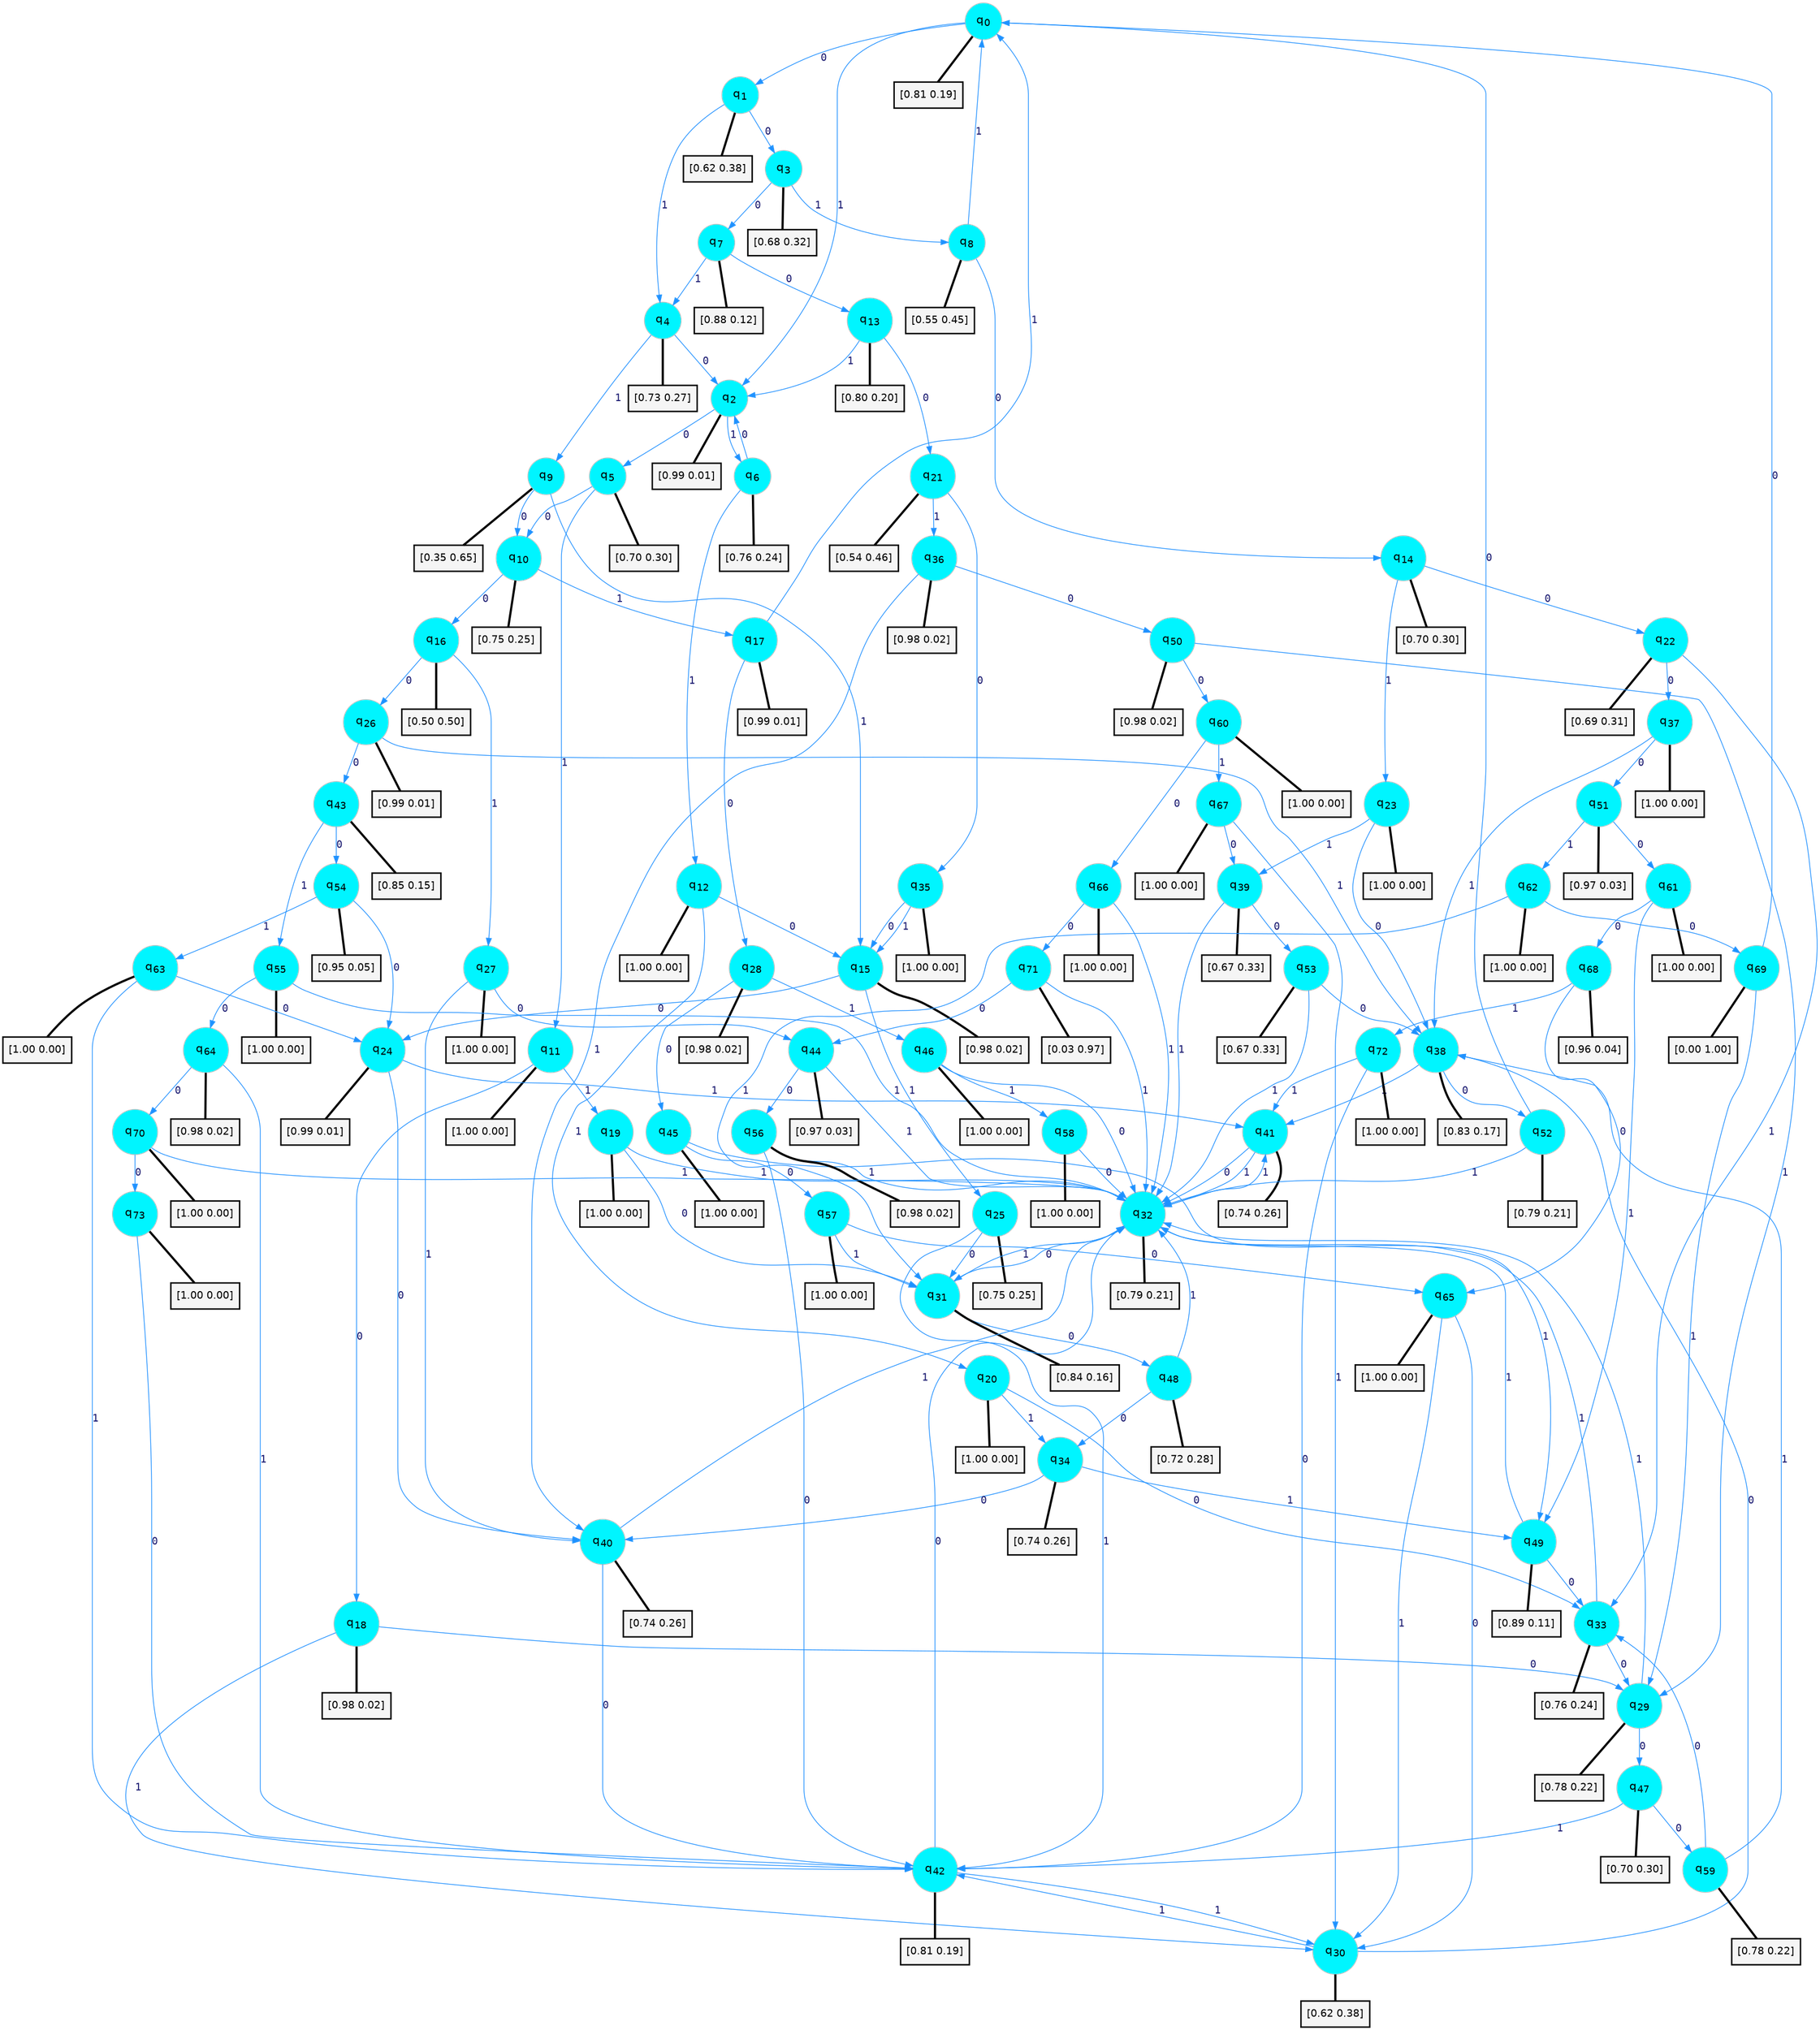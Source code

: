 digraph G {
graph [
bgcolor=transparent, dpi=300, rankdir=TD, size="40,25"];
node [
color=gray, fillcolor=turquoise1, fontcolor=black, fontname=Helvetica, fontsize=16, fontweight=bold, shape=circle, style=filled];
edge [
arrowsize=1, color=dodgerblue1, fontcolor=midnightblue, fontname=courier, fontweight=bold, penwidth=1, style=solid, weight=20];
0[label=<q<SUB>0</SUB>>];
1[label=<q<SUB>1</SUB>>];
2[label=<q<SUB>2</SUB>>];
3[label=<q<SUB>3</SUB>>];
4[label=<q<SUB>4</SUB>>];
5[label=<q<SUB>5</SUB>>];
6[label=<q<SUB>6</SUB>>];
7[label=<q<SUB>7</SUB>>];
8[label=<q<SUB>8</SUB>>];
9[label=<q<SUB>9</SUB>>];
10[label=<q<SUB>10</SUB>>];
11[label=<q<SUB>11</SUB>>];
12[label=<q<SUB>12</SUB>>];
13[label=<q<SUB>13</SUB>>];
14[label=<q<SUB>14</SUB>>];
15[label=<q<SUB>15</SUB>>];
16[label=<q<SUB>16</SUB>>];
17[label=<q<SUB>17</SUB>>];
18[label=<q<SUB>18</SUB>>];
19[label=<q<SUB>19</SUB>>];
20[label=<q<SUB>20</SUB>>];
21[label=<q<SUB>21</SUB>>];
22[label=<q<SUB>22</SUB>>];
23[label=<q<SUB>23</SUB>>];
24[label=<q<SUB>24</SUB>>];
25[label=<q<SUB>25</SUB>>];
26[label=<q<SUB>26</SUB>>];
27[label=<q<SUB>27</SUB>>];
28[label=<q<SUB>28</SUB>>];
29[label=<q<SUB>29</SUB>>];
30[label=<q<SUB>30</SUB>>];
31[label=<q<SUB>31</SUB>>];
32[label=<q<SUB>32</SUB>>];
33[label=<q<SUB>33</SUB>>];
34[label=<q<SUB>34</SUB>>];
35[label=<q<SUB>35</SUB>>];
36[label=<q<SUB>36</SUB>>];
37[label=<q<SUB>37</SUB>>];
38[label=<q<SUB>38</SUB>>];
39[label=<q<SUB>39</SUB>>];
40[label=<q<SUB>40</SUB>>];
41[label=<q<SUB>41</SUB>>];
42[label=<q<SUB>42</SUB>>];
43[label=<q<SUB>43</SUB>>];
44[label=<q<SUB>44</SUB>>];
45[label=<q<SUB>45</SUB>>];
46[label=<q<SUB>46</SUB>>];
47[label=<q<SUB>47</SUB>>];
48[label=<q<SUB>48</SUB>>];
49[label=<q<SUB>49</SUB>>];
50[label=<q<SUB>50</SUB>>];
51[label=<q<SUB>51</SUB>>];
52[label=<q<SUB>52</SUB>>];
53[label=<q<SUB>53</SUB>>];
54[label=<q<SUB>54</SUB>>];
55[label=<q<SUB>55</SUB>>];
56[label=<q<SUB>56</SUB>>];
57[label=<q<SUB>57</SUB>>];
58[label=<q<SUB>58</SUB>>];
59[label=<q<SUB>59</SUB>>];
60[label=<q<SUB>60</SUB>>];
61[label=<q<SUB>61</SUB>>];
62[label=<q<SUB>62</SUB>>];
63[label=<q<SUB>63</SUB>>];
64[label=<q<SUB>64</SUB>>];
65[label=<q<SUB>65</SUB>>];
66[label=<q<SUB>66</SUB>>];
67[label=<q<SUB>67</SUB>>];
68[label=<q<SUB>68</SUB>>];
69[label=<q<SUB>69</SUB>>];
70[label=<q<SUB>70</SUB>>];
71[label=<q<SUB>71</SUB>>];
72[label=<q<SUB>72</SUB>>];
73[label=<q<SUB>73</SUB>>];
74[label="[0.81 0.19]", shape=box,fontcolor=black, fontname=Helvetica, fontsize=14, penwidth=2, fillcolor=whitesmoke,color=black];
75[label="[0.62 0.38]", shape=box,fontcolor=black, fontname=Helvetica, fontsize=14, penwidth=2, fillcolor=whitesmoke,color=black];
76[label="[0.99 0.01]", shape=box,fontcolor=black, fontname=Helvetica, fontsize=14, penwidth=2, fillcolor=whitesmoke,color=black];
77[label="[0.68 0.32]", shape=box,fontcolor=black, fontname=Helvetica, fontsize=14, penwidth=2, fillcolor=whitesmoke,color=black];
78[label="[0.73 0.27]", shape=box,fontcolor=black, fontname=Helvetica, fontsize=14, penwidth=2, fillcolor=whitesmoke,color=black];
79[label="[0.70 0.30]", shape=box,fontcolor=black, fontname=Helvetica, fontsize=14, penwidth=2, fillcolor=whitesmoke,color=black];
80[label="[0.76 0.24]", shape=box,fontcolor=black, fontname=Helvetica, fontsize=14, penwidth=2, fillcolor=whitesmoke,color=black];
81[label="[0.88 0.12]", shape=box,fontcolor=black, fontname=Helvetica, fontsize=14, penwidth=2, fillcolor=whitesmoke,color=black];
82[label="[0.55 0.45]", shape=box,fontcolor=black, fontname=Helvetica, fontsize=14, penwidth=2, fillcolor=whitesmoke,color=black];
83[label="[0.35 0.65]", shape=box,fontcolor=black, fontname=Helvetica, fontsize=14, penwidth=2, fillcolor=whitesmoke,color=black];
84[label="[0.75 0.25]", shape=box,fontcolor=black, fontname=Helvetica, fontsize=14, penwidth=2, fillcolor=whitesmoke,color=black];
85[label="[1.00 0.00]", shape=box,fontcolor=black, fontname=Helvetica, fontsize=14, penwidth=2, fillcolor=whitesmoke,color=black];
86[label="[1.00 0.00]", shape=box,fontcolor=black, fontname=Helvetica, fontsize=14, penwidth=2, fillcolor=whitesmoke,color=black];
87[label="[0.80 0.20]", shape=box,fontcolor=black, fontname=Helvetica, fontsize=14, penwidth=2, fillcolor=whitesmoke,color=black];
88[label="[0.70 0.30]", shape=box,fontcolor=black, fontname=Helvetica, fontsize=14, penwidth=2, fillcolor=whitesmoke,color=black];
89[label="[0.98 0.02]", shape=box,fontcolor=black, fontname=Helvetica, fontsize=14, penwidth=2, fillcolor=whitesmoke,color=black];
90[label="[0.50 0.50]", shape=box,fontcolor=black, fontname=Helvetica, fontsize=14, penwidth=2, fillcolor=whitesmoke,color=black];
91[label="[0.99 0.01]", shape=box,fontcolor=black, fontname=Helvetica, fontsize=14, penwidth=2, fillcolor=whitesmoke,color=black];
92[label="[0.98 0.02]", shape=box,fontcolor=black, fontname=Helvetica, fontsize=14, penwidth=2, fillcolor=whitesmoke,color=black];
93[label="[1.00 0.00]", shape=box,fontcolor=black, fontname=Helvetica, fontsize=14, penwidth=2, fillcolor=whitesmoke,color=black];
94[label="[1.00 0.00]", shape=box,fontcolor=black, fontname=Helvetica, fontsize=14, penwidth=2, fillcolor=whitesmoke,color=black];
95[label="[0.54 0.46]", shape=box,fontcolor=black, fontname=Helvetica, fontsize=14, penwidth=2, fillcolor=whitesmoke,color=black];
96[label="[0.69 0.31]", shape=box,fontcolor=black, fontname=Helvetica, fontsize=14, penwidth=2, fillcolor=whitesmoke,color=black];
97[label="[1.00 0.00]", shape=box,fontcolor=black, fontname=Helvetica, fontsize=14, penwidth=2, fillcolor=whitesmoke,color=black];
98[label="[0.99 0.01]", shape=box,fontcolor=black, fontname=Helvetica, fontsize=14, penwidth=2, fillcolor=whitesmoke,color=black];
99[label="[0.75 0.25]", shape=box,fontcolor=black, fontname=Helvetica, fontsize=14, penwidth=2, fillcolor=whitesmoke,color=black];
100[label="[0.99 0.01]", shape=box,fontcolor=black, fontname=Helvetica, fontsize=14, penwidth=2, fillcolor=whitesmoke,color=black];
101[label="[1.00 0.00]", shape=box,fontcolor=black, fontname=Helvetica, fontsize=14, penwidth=2, fillcolor=whitesmoke,color=black];
102[label="[0.98 0.02]", shape=box,fontcolor=black, fontname=Helvetica, fontsize=14, penwidth=2, fillcolor=whitesmoke,color=black];
103[label="[0.78 0.22]", shape=box,fontcolor=black, fontname=Helvetica, fontsize=14, penwidth=2, fillcolor=whitesmoke,color=black];
104[label="[0.62 0.38]", shape=box,fontcolor=black, fontname=Helvetica, fontsize=14, penwidth=2, fillcolor=whitesmoke,color=black];
105[label="[0.84 0.16]", shape=box,fontcolor=black, fontname=Helvetica, fontsize=14, penwidth=2, fillcolor=whitesmoke,color=black];
106[label="[0.79 0.21]", shape=box,fontcolor=black, fontname=Helvetica, fontsize=14, penwidth=2, fillcolor=whitesmoke,color=black];
107[label="[0.76 0.24]", shape=box,fontcolor=black, fontname=Helvetica, fontsize=14, penwidth=2, fillcolor=whitesmoke,color=black];
108[label="[0.74 0.26]", shape=box,fontcolor=black, fontname=Helvetica, fontsize=14, penwidth=2, fillcolor=whitesmoke,color=black];
109[label="[1.00 0.00]", shape=box,fontcolor=black, fontname=Helvetica, fontsize=14, penwidth=2, fillcolor=whitesmoke,color=black];
110[label="[0.98 0.02]", shape=box,fontcolor=black, fontname=Helvetica, fontsize=14, penwidth=2, fillcolor=whitesmoke,color=black];
111[label="[1.00 0.00]", shape=box,fontcolor=black, fontname=Helvetica, fontsize=14, penwidth=2, fillcolor=whitesmoke,color=black];
112[label="[0.83 0.17]", shape=box,fontcolor=black, fontname=Helvetica, fontsize=14, penwidth=2, fillcolor=whitesmoke,color=black];
113[label="[0.67 0.33]", shape=box,fontcolor=black, fontname=Helvetica, fontsize=14, penwidth=2, fillcolor=whitesmoke,color=black];
114[label="[0.74 0.26]", shape=box,fontcolor=black, fontname=Helvetica, fontsize=14, penwidth=2, fillcolor=whitesmoke,color=black];
115[label="[0.74 0.26]", shape=box,fontcolor=black, fontname=Helvetica, fontsize=14, penwidth=2, fillcolor=whitesmoke,color=black];
116[label="[0.81 0.19]", shape=box,fontcolor=black, fontname=Helvetica, fontsize=14, penwidth=2, fillcolor=whitesmoke,color=black];
117[label="[0.85 0.15]", shape=box,fontcolor=black, fontname=Helvetica, fontsize=14, penwidth=2, fillcolor=whitesmoke,color=black];
118[label="[0.97 0.03]", shape=box,fontcolor=black, fontname=Helvetica, fontsize=14, penwidth=2, fillcolor=whitesmoke,color=black];
119[label="[1.00 0.00]", shape=box,fontcolor=black, fontname=Helvetica, fontsize=14, penwidth=2, fillcolor=whitesmoke,color=black];
120[label="[1.00 0.00]", shape=box,fontcolor=black, fontname=Helvetica, fontsize=14, penwidth=2, fillcolor=whitesmoke,color=black];
121[label="[0.70 0.30]", shape=box,fontcolor=black, fontname=Helvetica, fontsize=14, penwidth=2, fillcolor=whitesmoke,color=black];
122[label="[0.72 0.28]", shape=box,fontcolor=black, fontname=Helvetica, fontsize=14, penwidth=2, fillcolor=whitesmoke,color=black];
123[label="[0.89 0.11]", shape=box,fontcolor=black, fontname=Helvetica, fontsize=14, penwidth=2, fillcolor=whitesmoke,color=black];
124[label="[0.98 0.02]", shape=box,fontcolor=black, fontname=Helvetica, fontsize=14, penwidth=2, fillcolor=whitesmoke,color=black];
125[label="[0.97 0.03]", shape=box,fontcolor=black, fontname=Helvetica, fontsize=14, penwidth=2, fillcolor=whitesmoke,color=black];
126[label="[0.79 0.21]", shape=box,fontcolor=black, fontname=Helvetica, fontsize=14, penwidth=2, fillcolor=whitesmoke,color=black];
127[label="[0.67 0.33]", shape=box,fontcolor=black, fontname=Helvetica, fontsize=14, penwidth=2, fillcolor=whitesmoke,color=black];
128[label="[0.95 0.05]", shape=box,fontcolor=black, fontname=Helvetica, fontsize=14, penwidth=2, fillcolor=whitesmoke,color=black];
129[label="[1.00 0.00]", shape=box,fontcolor=black, fontname=Helvetica, fontsize=14, penwidth=2, fillcolor=whitesmoke,color=black];
130[label="[0.98 0.02]", shape=box,fontcolor=black, fontname=Helvetica, fontsize=14, penwidth=2, fillcolor=whitesmoke,color=black];
131[label="[1.00 0.00]", shape=box,fontcolor=black, fontname=Helvetica, fontsize=14, penwidth=2, fillcolor=whitesmoke,color=black];
132[label="[1.00 0.00]", shape=box,fontcolor=black, fontname=Helvetica, fontsize=14, penwidth=2, fillcolor=whitesmoke,color=black];
133[label="[0.78 0.22]", shape=box,fontcolor=black, fontname=Helvetica, fontsize=14, penwidth=2, fillcolor=whitesmoke,color=black];
134[label="[1.00 0.00]", shape=box,fontcolor=black, fontname=Helvetica, fontsize=14, penwidth=2, fillcolor=whitesmoke,color=black];
135[label="[1.00 0.00]", shape=box,fontcolor=black, fontname=Helvetica, fontsize=14, penwidth=2, fillcolor=whitesmoke,color=black];
136[label="[1.00 0.00]", shape=box,fontcolor=black, fontname=Helvetica, fontsize=14, penwidth=2, fillcolor=whitesmoke,color=black];
137[label="[1.00 0.00]", shape=box,fontcolor=black, fontname=Helvetica, fontsize=14, penwidth=2, fillcolor=whitesmoke,color=black];
138[label="[0.98 0.02]", shape=box,fontcolor=black, fontname=Helvetica, fontsize=14, penwidth=2, fillcolor=whitesmoke,color=black];
139[label="[1.00 0.00]", shape=box,fontcolor=black, fontname=Helvetica, fontsize=14, penwidth=2, fillcolor=whitesmoke,color=black];
140[label="[1.00 0.00]", shape=box,fontcolor=black, fontname=Helvetica, fontsize=14, penwidth=2, fillcolor=whitesmoke,color=black];
141[label="[1.00 0.00]", shape=box,fontcolor=black, fontname=Helvetica, fontsize=14, penwidth=2, fillcolor=whitesmoke,color=black];
142[label="[0.96 0.04]", shape=box,fontcolor=black, fontname=Helvetica, fontsize=14, penwidth=2, fillcolor=whitesmoke,color=black];
143[label="[0.00 1.00]", shape=box,fontcolor=black, fontname=Helvetica, fontsize=14, penwidth=2, fillcolor=whitesmoke,color=black];
144[label="[1.00 0.00]", shape=box,fontcolor=black, fontname=Helvetica, fontsize=14, penwidth=2, fillcolor=whitesmoke,color=black];
145[label="[0.03 0.97]", shape=box,fontcolor=black, fontname=Helvetica, fontsize=14, penwidth=2, fillcolor=whitesmoke,color=black];
146[label="[1.00 0.00]", shape=box,fontcolor=black, fontname=Helvetica, fontsize=14, penwidth=2, fillcolor=whitesmoke,color=black];
147[label="[1.00 0.00]", shape=box,fontcolor=black, fontname=Helvetica, fontsize=14, penwidth=2, fillcolor=whitesmoke,color=black];
0->1 [label=0];
0->2 [label=1];
0->74 [arrowhead=none, penwidth=3,color=black];
1->3 [label=0];
1->4 [label=1];
1->75 [arrowhead=none, penwidth=3,color=black];
2->5 [label=0];
2->6 [label=1];
2->76 [arrowhead=none, penwidth=3,color=black];
3->7 [label=0];
3->8 [label=1];
3->77 [arrowhead=none, penwidth=3,color=black];
4->2 [label=0];
4->9 [label=1];
4->78 [arrowhead=none, penwidth=3,color=black];
5->10 [label=0];
5->11 [label=1];
5->79 [arrowhead=none, penwidth=3,color=black];
6->2 [label=0];
6->12 [label=1];
6->80 [arrowhead=none, penwidth=3,color=black];
7->13 [label=0];
7->4 [label=1];
7->81 [arrowhead=none, penwidth=3,color=black];
8->14 [label=0];
8->0 [label=1];
8->82 [arrowhead=none, penwidth=3,color=black];
9->10 [label=0];
9->15 [label=1];
9->83 [arrowhead=none, penwidth=3,color=black];
10->16 [label=0];
10->17 [label=1];
10->84 [arrowhead=none, penwidth=3,color=black];
11->18 [label=0];
11->19 [label=1];
11->85 [arrowhead=none, penwidth=3,color=black];
12->15 [label=0];
12->20 [label=1];
12->86 [arrowhead=none, penwidth=3,color=black];
13->21 [label=0];
13->2 [label=1];
13->87 [arrowhead=none, penwidth=3,color=black];
14->22 [label=0];
14->23 [label=1];
14->88 [arrowhead=none, penwidth=3,color=black];
15->24 [label=0];
15->25 [label=1];
15->89 [arrowhead=none, penwidth=3,color=black];
16->26 [label=0];
16->27 [label=1];
16->90 [arrowhead=none, penwidth=3,color=black];
17->28 [label=0];
17->0 [label=1];
17->91 [arrowhead=none, penwidth=3,color=black];
18->29 [label=0];
18->30 [label=1];
18->92 [arrowhead=none, penwidth=3,color=black];
19->31 [label=0];
19->32 [label=1];
19->93 [arrowhead=none, penwidth=3,color=black];
20->33 [label=0];
20->34 [label=1];
20->94 [arrowhead=none, penwidth=3,color=black];
21->35 [label=0];
21->36 [label=1];
21->95 [arrowhead=none, penwidth=3,color=black];
22->37 [label=0];
22->33 [label=1];
22->96 [arrowhead=none, penwidth=3,color=black];
23->38 [label=0];
23->39 [label=1];
23->97 [arrowhead=none, penwidth=3,color=black];
24->40 [label=0];
24->41 [label=1];
24->98 [arrowhead=none, penwidth=3,color=black];
25->31 [label=0];
25->42 [label=1];
25->99 [arrowhead=none, penwidth=3,color=black];
26->43 [label=0];
26->38 [label=1];
26->100 [arrowhead=none, penwidth=3,color=black];
27->44 [label=0];
27->40 [label=1];
27->101 [arrowhead=none, penwidth=3,color=black];
28->45 [label=0];
28->46 [label=1];
28->102 [arrowhead=none, penwidth=3,color=black];
29->47 [label=0];
29->32 [label=1];
29->103 [arrowhead=none, penwidth=3,color=black];
30->38 [label=0];
30->42 [label=1];
30->104 [arrowhead=none, penwidth=3,color=black];
31->48 [label=0];
31->32 [label=1];
31->105 [arrowhead=none, penwidth=3,color=black];
32->31 [label=0];
32->41 [label=1];
32->106 [arrowhead=none, penwidth=3,color=black];
33->29 [label=0];
33->32 [label=1];
33->107 [arrowhead=none, penwidth=3,color=black];
34->40 [label=0];
34->49 [label=1];
34->108 [arrowhead=none, penwidth=3,color=black];
35->15 [label=0];
35->15 [label=1];
35->109 [arrowhead=none, penwidth=3,color=black];
36->50 [label=0];
36->40 [label=1];
36->110 [arrowhead=none, penwidth=3,color=black];
37->51 [label=0];
37->38 [label=1];
37->111 [arrowhead=none, penwidth=3,color=black];
38->52 [label=0];
38->41 [label=1];
38->112 [arrowhead=none, penwidth=3,color=black];
39->53 [label=0];
39->32 [label=1];
39->113 [arrowhead=none, penwidth=3,color=black];
40->42 [label=0];
40->32 [label=1];
40->114 [arrowhead=none, penwidth=3,color=black];
41->32 [label=0];
41->32 [label=1];
41->115 [arrowhead=none, penwidth=3,color=black];
42->32 [label=0];
42->30 [label=1];
42->116 [arrowhead=none, penwidth=3,color=black];
43->54 [label=0];
43->55 [label=1];
43->117 [arrowhead=none, penwidth=3,color=black];
44->56 [label=0];
44->32 [label=1];
44->118 [arrowhead=none, penwidth=3,color=black];
45->57 [label=0];
45->49 [label=1];
45->119 [arrowhead=none, penwidth=3,color=black];
46->32 [label=0];
46->58 [label=1];
46->120 [arrowhead=none, penwidth=3,color=black];
47->59 [label=0];
47->42 [label=1];
47->121 [arrowhead=none, penwidth=3,color=black];
48->34 [label=0];
48->32 [label=1];
48->122 [arrowhead=none, penwidth=3,color=black];
49->33 [label=0];
49->32 [label=1];
49->123 [arrowhead=none, penwidth=3,color=black];
50->60 [label=0];
50->29 [label=1];
50->124 [arrowhead=none, penwidth=3,color=black];
51->61 [label=0];
51->62 [label=1];
51->125 [arrowhead=none, penwidth=3,color=black];
52->0 [label=0];
52->32 [label=1];
52->126 [arrowhead=none, penwidth=3,color=black];
53->38 [label=0];
53->32 [label=1];
53->127 [arrowhead=none, penwidth=3,color=black];
54->24 [label=0];
54->63 [label=1];
54->128 [arrowhead=none, penwidth=3,color=black];
55->64 [label=0];
55->32 [label=1];
55->129 [arrowhead=none, penwidth=3,color=black];
56->42 [label=0];
56->32 [label=1];
56->130 [arrowhead=none, penwidth=3,color=black];
57->65 [label=0];
57->31 [label=1];
57->131 [arrowhead=none, penwidth=3,color=black];
58->32 [label=0];
58->132 [arrowhead=none, penwidth=3,color=black];
59->33 [label=0];
59->38 [label=1];
59->133 [arrowhead=none, penwidth=3,color=black];
60->66 [label=0];
60->67 [label=1];
60->134 [arrowhead=none, penwidth=3,color=black];
61->68 [label=0];
61->49 [label=1];
61->135 [arrowhead=none, penwidth=3,color=black];
62->69 [label=0];
62->31 [label=1];
62->136 [arrowhead=none, penwidth=3,color=black];
63->24 [label=0];
63->42 [label=1];
63->137 [arrowhead=none, penwidth=3,color=black];
64->70 [label=0];
64->42 [label=1];
64->138 [arrowhead=none, penwidth=3,color=black];
65->30 [label=0];
65->30 [label=1];
65->139 [arrowhead=none, penwidth=3,color=black];
66->71 [label=0];
66->32 [label=1];
66->140 [arrowhead=none, penwidth=3,color=black];
67->39 [label=0];
67->30 [label=1];
67->141 [arrowhead=none, penwidth=3,color=black];
68->65 [label=0];
68->72 [label=1];
68->142 [arrowhead=none, penwidth=3,color=black];
69->0 [label=0];
69->29 [label=1];
69->143 [arrowhead=none, penwidth=3,color=black];
70->73 [label=0];
70->32 [label=1];
70->144 [arrowhead=none, penwidth=3,color=black];
71->44 [label=0];
71->32 [label=1];
71->145 [arrowhead=none, penwidth=3,color=black];
72->42 [label=0];
72->41 [label=1];
72->146 [arrowhead=none, penwidth=3,color=black];
73->42 [label=0];
73->147 [arrowhead=none, penwidth=3,color=black];
}
